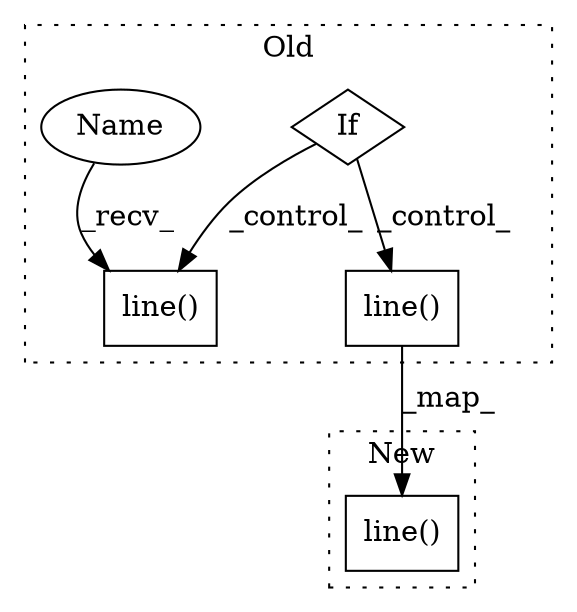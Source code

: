 digraph G {
subgraph cluster0 {
1 [label="line()" a="75" s="1374,1567" l="26,15" shape="box"];
3 [label="If" a="96" s="989" l="3" shape="diamond"];
4 [label="line()" a="75" s="1077,1266" l="26,15" shape="box"];
5 [label="Name" a="87" s="1077" l="3" shape="ellipse"];
label = "Old";
style="dotted";
}
subgraph cluster1 {
2 [label="line()" a="75" s="995,1183" l="22,11" shape="box"];
label = "New";
style="dotted";
}
1 -> 2 [label="_map_"];
3 -> 4 [label="_control_"];
3 -> 1 [label="_control_"];
5 -> 4 [label="_recv_"];
}